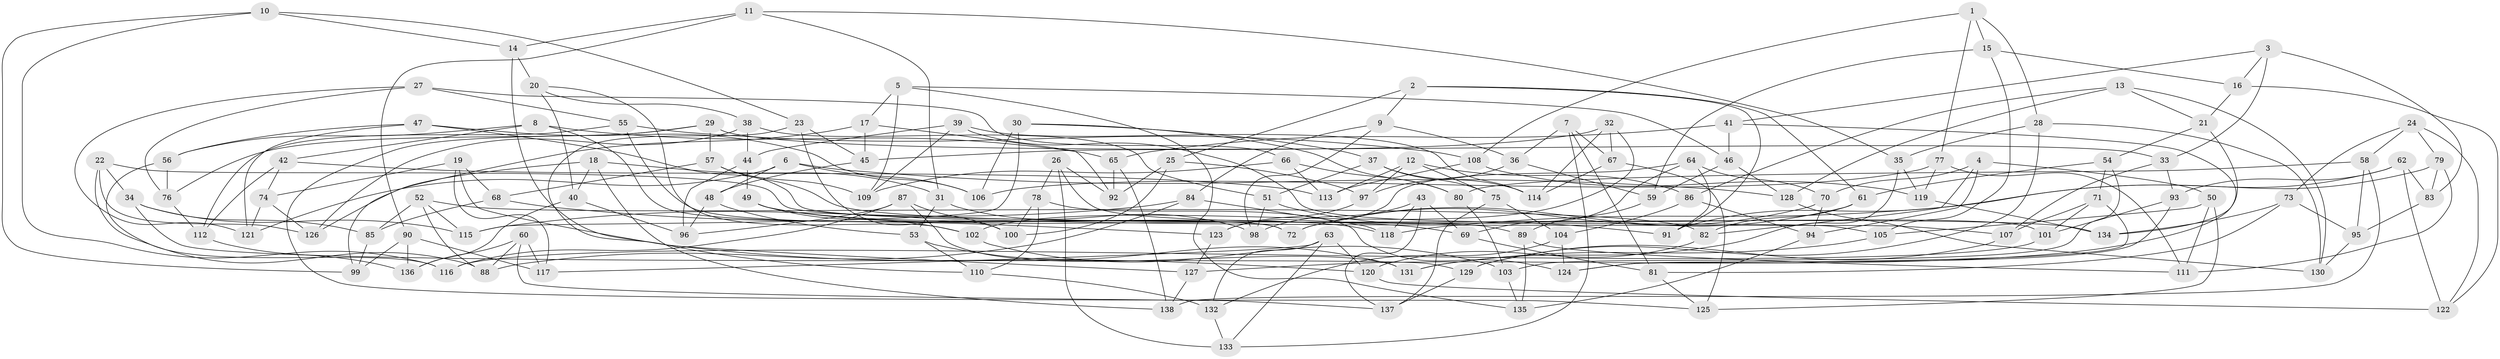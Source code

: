// Generated by graph-tools (version 1.1) at 2025/58/03/09/25 04:58:27]
// undirected, 138 vertices, 276 edges
graph export_dot {
graph [start="1"]
  node [color=gray90,style=filled];
  1;
  2;
  3;
  4;
  5;
  6;
  7;
  8;
  9;
  10;
  11;
  12;
  13;
  14;
  15;
  16;
  17;
  18;
  19;
  20;
  21;
  22;
  23;
  24;
  25;
  26;
  27;
  28;
  29;
  30;
  31;
  32;
  33;
  34;
  35;
  36;
  37;
  38;
  39;
  40;
  41;
  42;
  43;
  44;
  45;
  46;
  47;
  48;
  49;
  50;
  51;
  52;
  53;
  54;
  55;
  56;
  57;
  58;
  59;
  60;
  61;
  62;
  63;
  64;
  65;
  66;
  67;
  68;
  69;
  70;
  71;
  72;
  73;
  74;
  75;
  76;
  77;
  78;
  79;
  80;
  81;
  82;
  83;
  84;
  85;
  86;
  87;
  88;
  89;
  90;
  91;
  92;
  93;
  94;
  95;
  96;
  97;
  98;
  99;
  100;
  101;
  102;
  103;
  104;
  105;
  106;
  107;
  108;
  109;
  110;
  111;
  112;
  113;
  114;
  115;
  116;
  117;
  118;
  119;
  120;
  121;
  122;
  123;
  124;
  125;
  126;
  127;
  128;
  129;
  130;
  131;
  132;
  133;
  134;
  135;
  136;
  137;
  138;
  1 -- 77;
  1 -- 15;
  1 -- 108;
  1 -- 28;
  2 -- 61;
  2 -- 9;
  2 -- 91;
  2 -- 25;
  3 -- 83;
  3 -- 33;
  3 -- 16;
  3 -- 41;
  4 -- 70;
  4 -- 50;
  4 -- 94;
  4 -- 82;
  5 -- 109;
  5 -- 17;
  5 -- 135;
  5 -- 46;
  6 -- 106;
  6 -- 48;
  6 -- 128;
  6 -- 121;
  7 -- 81;
  7 -- 133;
  7 -- 36;
  7 -- 67;
  8 -- 72;
  8 -- 56;
  8 -- 42;
  8 -- 65;
  9 -- 98;
  9 -- 84;
  9 -- 36;
  10 -- 99;
  10 -- 116;
  10 -- 23;
  10 -- 14;
  11 -- 14;
  11 -- 35;
  11 -- 31;
  11 -- 90;
  12 -- 97;
  12 -- 113;
  12 -- 75;
  12 -- 86;
  13 -- 86;
  13 -- 21;
  13 -- 128;
  13 -- 130;
  14 -- 127;
  14 -- 20;
  15 -- 16;
  15 -- 105;
  15 -- 59;
  16 -- 122;
  16 -- 21;
  17 -- 126;
  17 -- 45;
  17 -- 92;
  18 -- 99;
  18 -- 138;
  18 -- 31;
  18 -- 40;
  19 -- 68;
  19 -- 74;
  19 -- 120;
  19 -- 117;
  20 -- 38;
  20 -- 102;
  20 -- 40;
  21 -- 134;
  21 -- 54;
  22 -- 105;
  22 -- 34;
  22 -- 126;
  22 -- 88;
  23 -- 100;
  23 -- 110;
  23 -- 45;
  24 -- 79;
  24 -- 58;
  24 -- 73;
  24 -- 122;
  25 -- 100;
  25 -- 92;
  25 -- 97;
  26 -- 78;
  26 -- 92;
  26 -- 89;
  26 -- 133;
  27 -- 76;
  27 -- 55;
  27 -- 121;
  27 -- 66;
  28 -- 129;
  28 -- 35;
  28 -- 130;
  29 -- 33;
  29 -- 125;
  29 -- 57;
  29 -- 76;
  30 -- 115;
  30 -- 37;
  30 -- 106;
  30 -- 80;
  31 -- 98;
  31 -- 53;
  32 -- 114;
  32 -- 67;
  32 -- 102;
  32 -- 45;
  33 -- 107;
  33 -- 93;
  34 -- 85;
  34 -- 115;
  34 -- 129;
  35 -- 119;
  35 -- 131;
  36 -- 59;
  36 -- 97;
  37 -- 75;
  37 -- 114;
  37 -- 51;
  38 -- 126;
  38 -- 51;
  38 -- 44;
  39 -- 114;
  39 -- 109;
  39 -- 101;
  39 -- 44;
  40 -- 96;
  40 -- 136;
  41 -- 65;
  41 -- 127;
  41 -- 46;
  42 -- 74;
  42 -- 112;
  42 -- 113;
  43 -- 118;
  43 -- 69;
  43 -- 137;
  43 -- 98;
  44 -- 96;
  44 -- 49;
  45 -- 48;
  46 -- 59;
  46 -- 128;
  47 -- 121;
  47 -- 106;
  47 -- 107;
  47 -- 56;
  48 -- 53;
  48 -- 96;
  49 -- 102;
  49 -- 69;
  49 -- 118;
  50 -- 105;
  50 -- 111;
  50 -- 125;
  51 -- 98;
  51 -- 91;
  52 -- 88;
  52 -- 115;
  52 -- 85;
  52 -- 82;
  53 -- 110;
  53 -- 131;
  54 -- 61;
  54 -- 103;
  54 -- 71;
  55 -- 112;
  55 -- 108;
  55 -- 72;
  56 -- 116;
  56 -- 76;
  57 -- 134;
  57 -- 109;
  57 -- 68;
  58 -- 95;
  58 -- 80;
  58 -- 138;
  59 -- 89;
  60 -- 136;
  60 -- 88;
  60 -- 117;
  60 -- 137;
  61 -- 82;
  61 -- 72;
  62 -- 91;
  62 -- 83;
  62 -- 93;
  62 -- 122;
  63 -- 117;
  63 -- 133;
  63 -- 132;
  63 -- 120;
  64 -- 70;
  64 -- 69;
  64 -- 123;
  64 -- 91;
  65 -- 138;
  65 -- 92;
  66 -- 80;
  66 -- 113;
  66 -- 109;
  67 -- 114;
  67 -- 125;
  68 -- 85;
  68 -- 123;
  69 -- 81;
  70 -- 94;
  70 -- 72;
  71 -- 124;
  71 -- 101;
  71 -- 107;
  73 -- 81;
  73 -- 95;
  73 -- 134;
  74 -- 126;
  74 -- 121;
  75 -- 104;
  75 -- 137;
  76 -- 112;
  77 -- 119;
  77 -- 111;
  77 -- 106;
  78 -- 100;
  78 -- 110;
  78 -- 124;
  79 -- 111;
  79 -- 83;
  79 -- 118;
  80 -- 103;
  81 -- 125;
  82 -- 120;
  83 -- 95;
  84 -- 115;
  84 -- 118;
  84 -- 88;
  85 -- 99;
  86 -- 104;
  86 -- 94;
  87 -- 100;
  87 -- 116;
  87 -- 131;
  87 -- 96;
  89 -- 111;
  89 -- 135;
  90 -- 136;
  90 -- 117;
  90 -- 99;
  93 -- 101;
  93 -- 124;
  94 -- 135;
  95 -- 130;
  97 -- 123;
  101 -- 116;
  102 -- 103;
  103 -- 135;
  104 -- 132;
  104 -- 124;
  105 -- 131;
  107 -- 129;
  108 -- 113;
  108 -- 119;
  110 -- 132;
  112 -- 136;
  119 -- 134;
  120 -- 122;
  123 -- 127;
  127 -- 138;
  128 -- 130;
  129 -- 137;
  132 -- 133;
}
